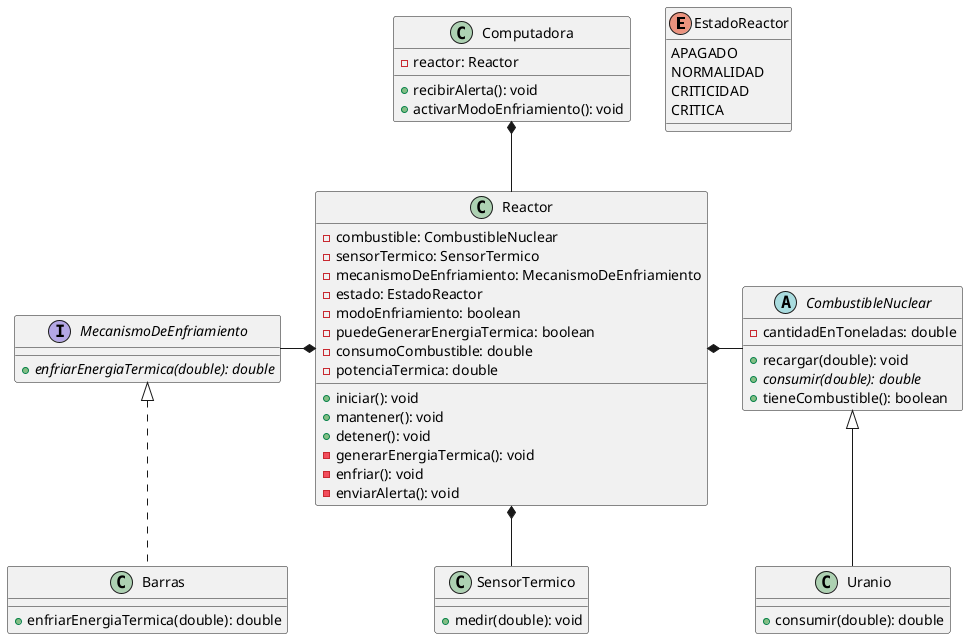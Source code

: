 @startuml DiagramaReactor

enum EstadoReactor {
  APAGADO
  NORMALIDAD
  CRITICIDAD
  CRITICA
}

abstract class CombustibleNuclear {
  - cantidadEnToneladas: double
 
  + recargar(double): void
  + {abstract} consumir(double): double
  + tieneCombustible(): boolean
}

class Uranio extends CombustibleNuclear {
  + consumir(double): double
}

interface MecanismoDeEnfriamiento {
  + {abstract} enfriarEnergiaTermica(double): double
}

class Barras implements MecanismoDeEnfriamiento {
  + enfriarEnergiaTermica(double): double
}

class SensorTermico {
  + medir(double): void
}

class Computadora {
  - reactor: Reactor
  + recibirAlerta(): void
  + activarModoEnfriamiento(): void
}

class Reactor {
  - combustible: CombustibleNuclear
  - sensorTermico: SensorTermico
  - mecanismoDeEnfriamiento: MecanismoDeEnfriamiento
  - estado: EstadoReactor
  - modoEnfriamiento: boolean
  - puedeGenerarEnergiaTermica: boolean
  - consumoCombustible: double
  - potenciaTermica: double

  + iniciar(): void
  + mantener(): void
  + detener(): void
  - generarEnergiaTermica(): void
  - enfriar(): void
  - enviarAlerta(): void
}

Reactor *-r- CombustibleNuclear
Reactor *-- SensorTermico
Reactor *-l- MecanismoDeEnfriamiento
Computadora *-- Reactor

@enduml